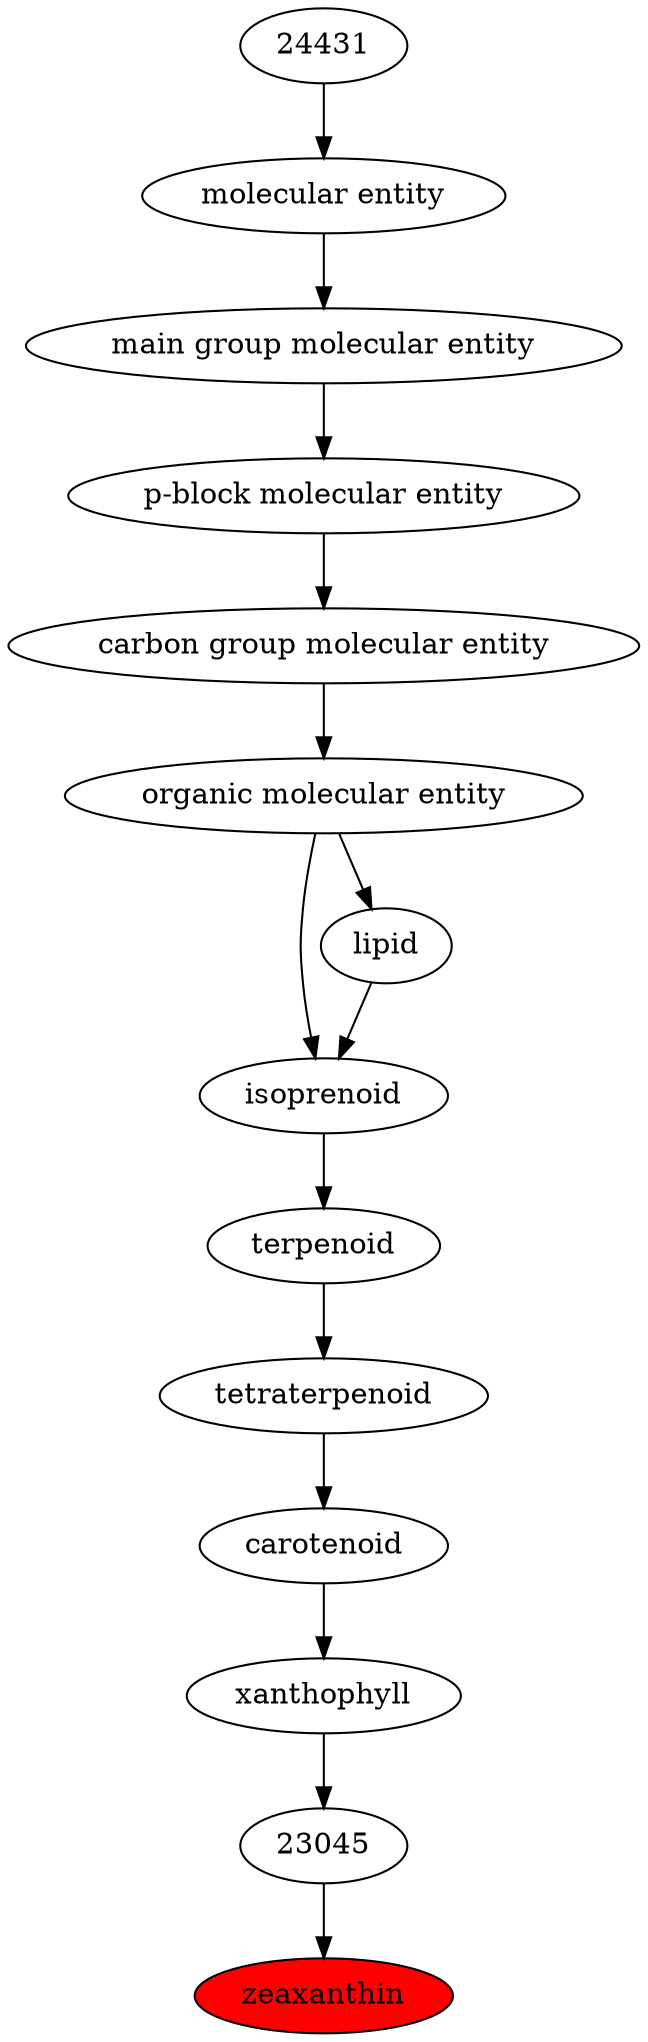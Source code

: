 digraph tree{ 
27547 [label="zeaxanthin" fillcolor=red style=filled]
23045 -> 27547
23045 [label="23045"]
27325 -> 23045
27325 [label="xanthophyll"]
23044 -> 27325
23044 [label="carotenoid"]
26935 -> 23044
26935 [label="tetraterpenoid"]
26873 -> 26935
26873 [label="terpenoid"]
24913 -> 26873
24913 [label="isoprenoid"]
18059 -> 24913
50860 -> 24913
18059 [label="lipid"]
50860 -> 18059
50860 [label="organic molecular entity"]
33582 -> 50860
33582 [label="carbon group molecular entity"]
33675 -> 33582
33675 [label="p-block molecular entity"]
33579 -> 33675
33579 [label="main group molecular entity"]
23367 -> 33579
23367 [label="molecular entity"]
24431 -> 23367
24431 [label="24431"]
}
